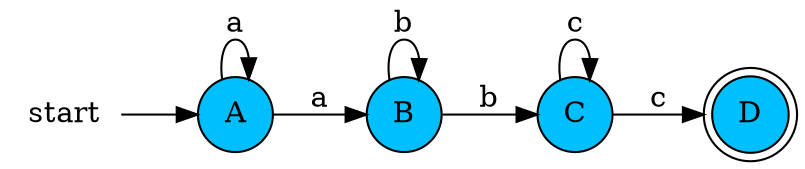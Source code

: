 digraph G{
    rankdir=LR
    start[shape=plaintext]
    A,B,C[shape=circle,fillcolor=deepskyblue,style=filled]
    D[shape=doublecircle,fillcolor=deepskyblue,style=filled]
    start->A
    A->A[label="a"]
    A->B[label="a"]
    B->B[label="b"]
    B->C[label="b"]
    C->C[label="c"]
    C->D[label="c"]
}